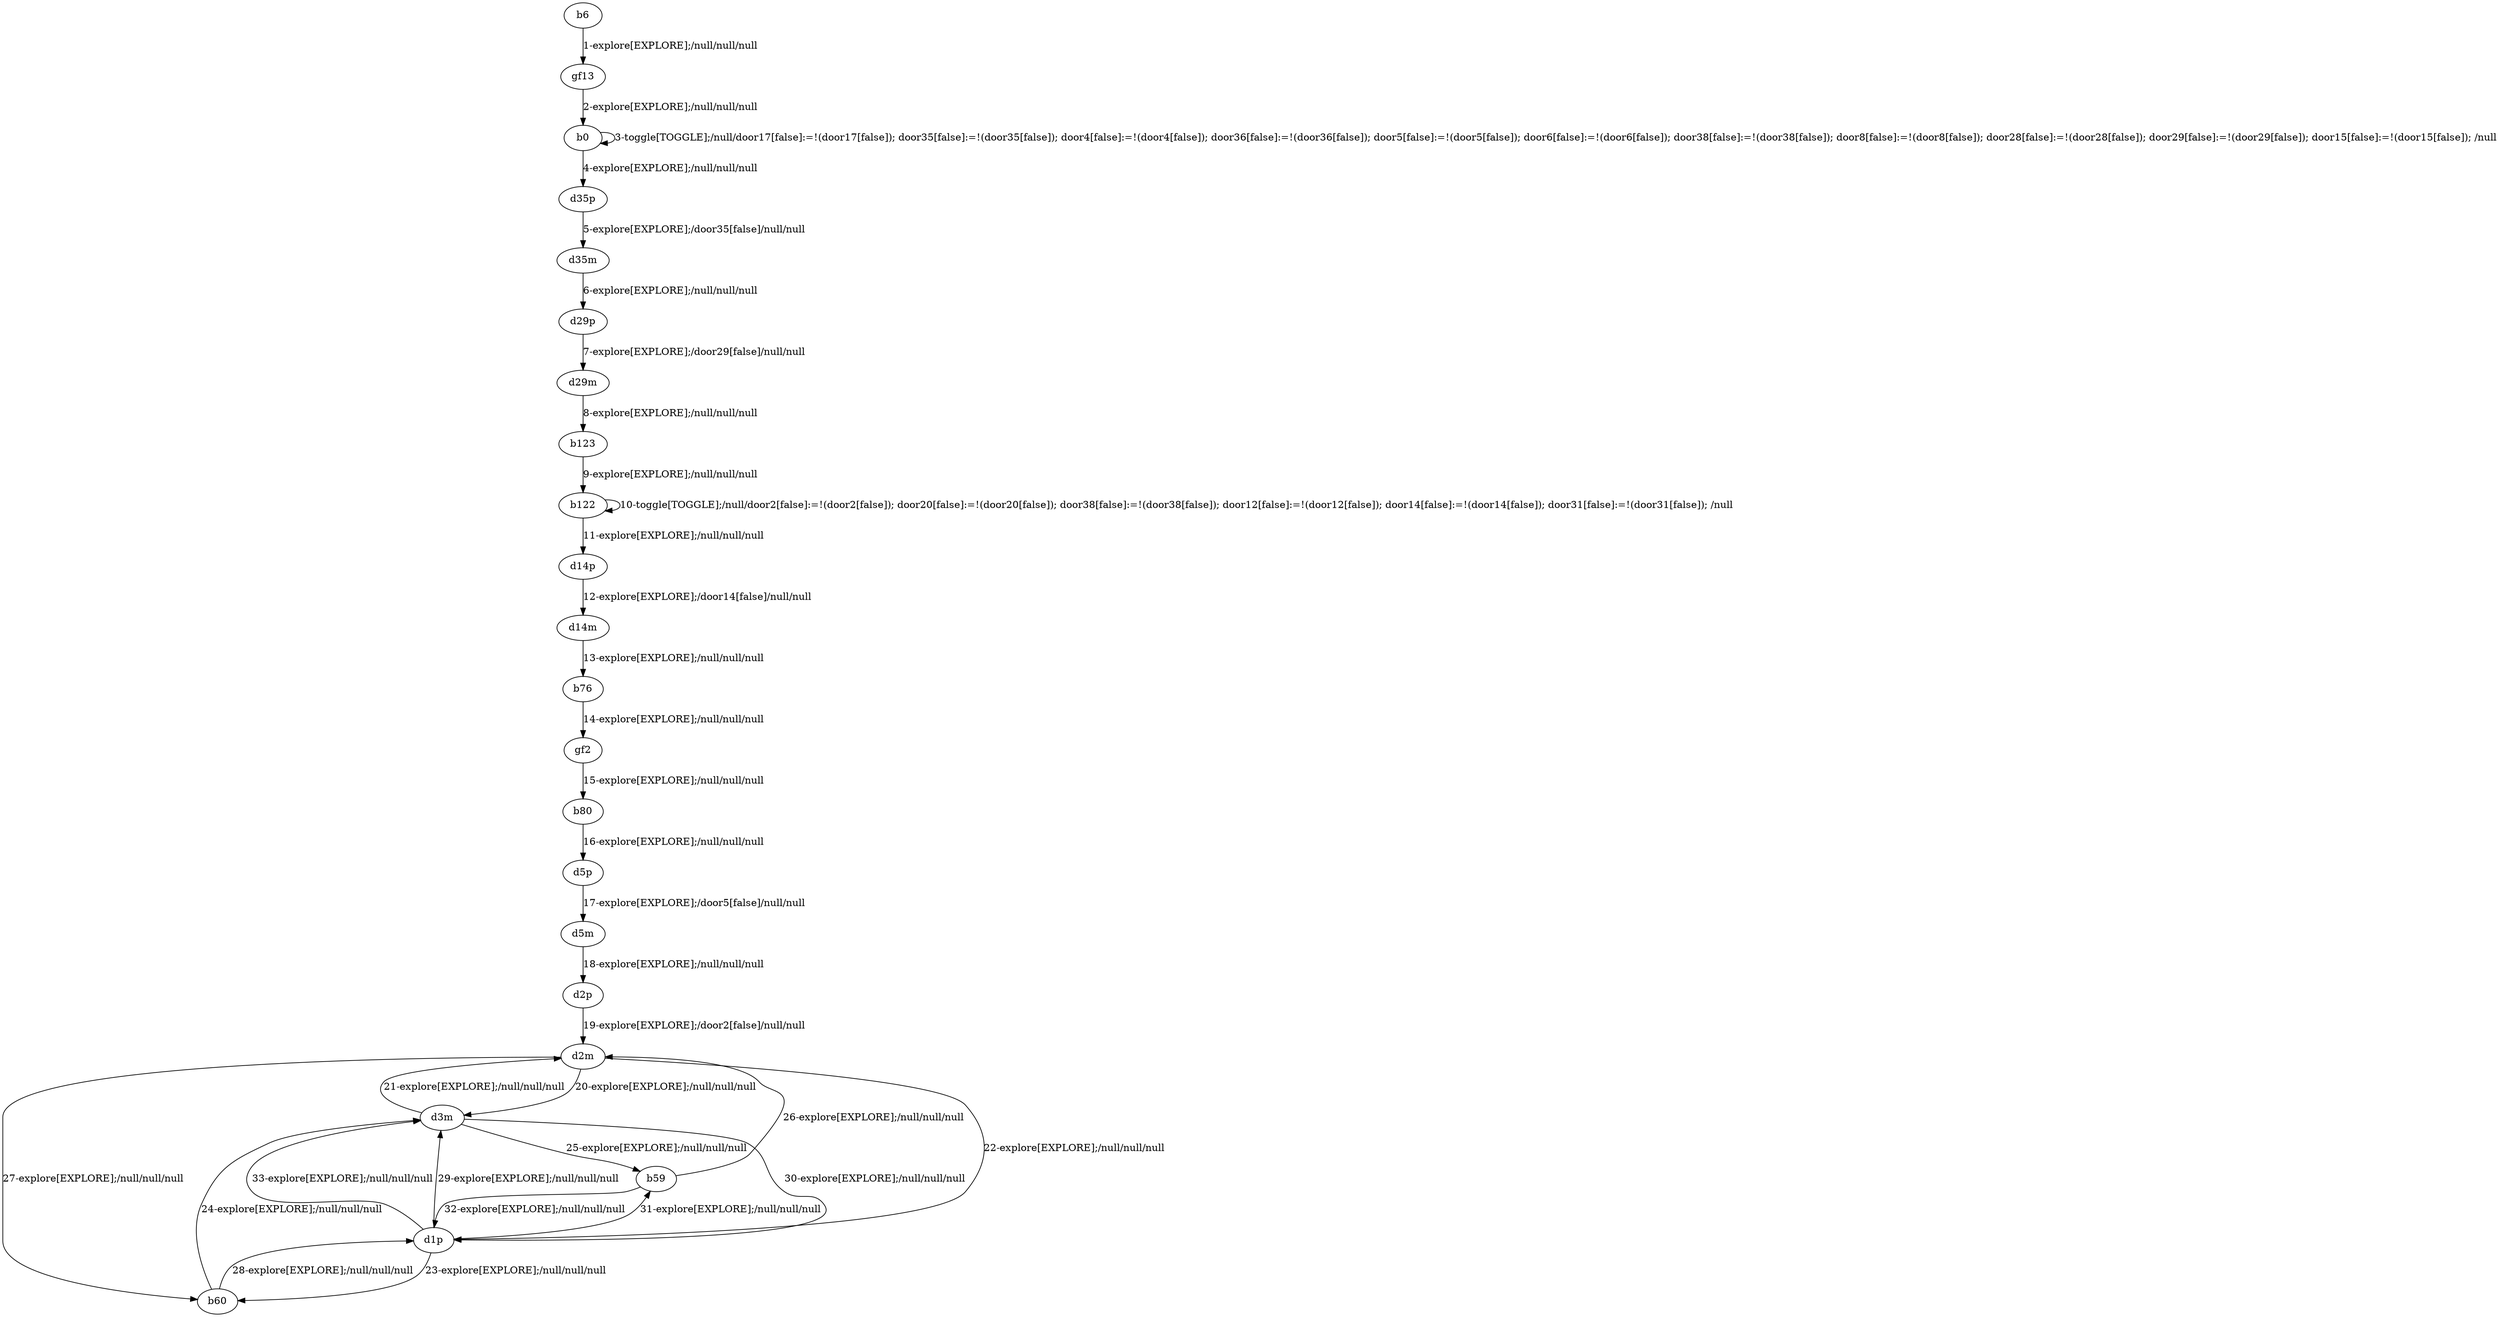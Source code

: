 # Total number of goals covered by this test: 1
# b59 --> d2m

digraph g {
"b6" -> "gf13" [label = "1-explore[EXPLORE];/null/null/null"];
"gf13" -> "b0" [label = "2-explore[EXPLORE];/null/null/null"];
"b0" -> "b0" [label = "3-toggle[TOGGLE];/null/door17[false]:=!(door17[false]); door35[false]:=!(door35[false]); door4[false]:=!(door4[false]); door36[false]:=!(door36[false]); door5[false]:=!(door5[false]); door6[false]:=!(door6[false]); door38[false]:=!(door38[false]); door8[false]:=!(door8[false]); door28[false]:=!(door28[false]); door29[false]:=!(door29[false]); door15[false]:=!(door15[false]); /null"];
"b0" -> "d35p" [label = "4-explore[EXPLORE];/null/null/null"];
"d35p" -> "d35m" [label = "5-explore[EXPLORE];/door35[false]/null/null"];
"d35m" -> "d29p" [label = "6-explore[EXPLORE];/null/null/null"];
"d29p" -> "d29m" [label = "7-explore[EXPLORE];/door29[false]/null/null"];
"d29m" -> "b123" [label = "8-explore[EXPLORE];/null/null/null"];
"b123" -> "b122" [label = "9-explore[EXPLORE];/null/null/null"];
"b122" -> "b122" [label = "10-toggle[TOGGLE];/null/door2[false]:=!(door2[false]); door20[false]:=!(door20[false]); door38[false]:=!(door38[false]); door12[false]:=!(door12[false]); door14[false]:=!(door14[false]); door31[false]:=!(door31[false]); /null"];
"b122" -> "d14p" [label = "11-explore[EXPLORE];/null/null/null"];
"d14p" -> "d14m" [label = "12-explore[EXPLORE];/door14[false]/null/null"];
"d14m" -> "b76" [label = "13-explore[EXPLORE];/null/null/null"];
"b76" -> "gf2" [label = "14-explore[EXPLORE];/null/null/null"];
"gf2" -> "b80" [label = "15-explore[EXPLORE];/null/null/null"];
"b80" -> "d5p" [label = "16-explore[EXPLORE];/null/null/null"];
"d5p" -> "d5m" [label = "17-explore[EXPLORE];/door5[false]/null/null"];
"d5m" -> "d2p" [label = "18-explore[EXPLORE];/null/null/null"];
"d2p" -> "d2m" [label = "19-explore[EXPLORE];/door2[false]/null/null"];
"d2m" -> "d3m" [label = "20-explore[EXPLORE];/null/null/null"];
"d3m" -> "d2m" [label = "21-explore[EXPLORE];/null/null/null"];
"d2m" -> "d1p" [label = "22-explore[EXPLORE];/null/null/null"];
"d1p" -> "b60" [label = "23-explore[EXPLORE];/null/null/null"];
"b60" -> "d3m" [label = "24-explore[EXPLORE];/null/null/null"];
"d3m" -> "b59" [label = "25-explore[EXPLORE];/null/null/null"];
"b59" -> "d2m" [label = "26-explore[EXPLORE];/null/null/null"];
"d2m" -> "b60" [label = "27-explore[EXPLORE];/null/null/null"];
"b60" -> "d1p" [label = "28-explore[EXPLORE];/null/null/null"];
"d1p" -> "d3m" [label = "29-explore[EXPLORE];/null/null/null"];
"d3m" -> "d1p" [label = "30-explore[EXPLORE];/null/null/null"];
"d1p" -> "b59" [label = "31-explore[EXPLORE];/null/null/null"];
"b59" -> "d1p" [label = "32-explore[EXPLORE];/null/null/null"];
"d1p" -> "d3m" [label = "33-explore[EXPLORE];/null/null/null"];
}
